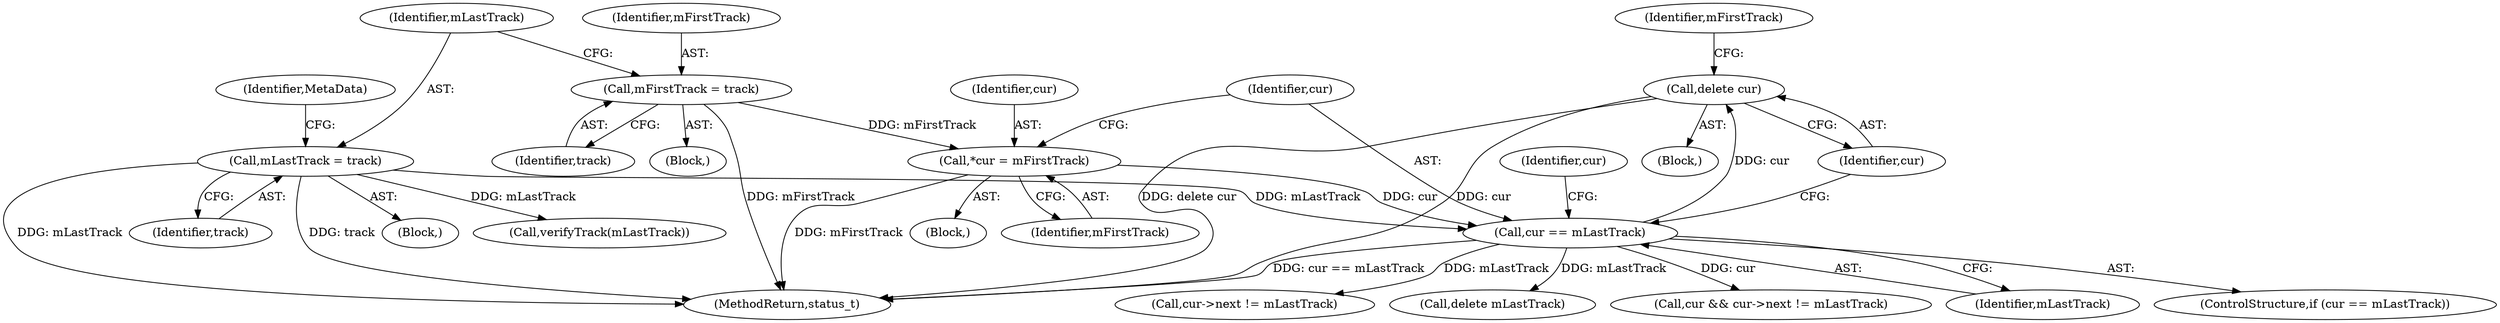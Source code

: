 digraph "0_Android_463a6f807e187828442949d1924e143cf07778c6@API" {
"1000524" [label="(Call,delete cur)"];
"1000520" [label="(Call,cur == mLastTrack)"];
"1000516" [label="(Call,*cur = mFirstTrack)"];
"1000442" [label="(Call,mFirstTrack = track)"];
"1000445" [label="(Call,mLastTrack = track)"];
"1000520" [label="(Call,cur == mLastTrack)"];
"1000443" [label="(Identifier,mFirstTrack)"];
"1000523" [label="(Block,)"];
"1000535" [label="(Identifier,cur)"];
"1000517" [label="(Identifier,cur)"];
"1000524" [label="(Call,delete cur)"];
"1000525" [label="(Identifier,cur)"];
"1000536" [label="(Call,cur->next != mLastTrack)"];
"1000552" [label="(Call,delete mLastTrack)"];
"1000514" [label="(Block,)"];
"1000534" [label="(Call,cur && cur->next != mLastTrack)"];
"1000521" [label="(Identifier,cur)"];
"1000447" [label="(Identifier,track)"];
"1000441" [label="(Block,)"];
"1000442" [label="(Call,mFirstTrack = track)"];
"1000516" [label="(Call,*cur = mFirstTrack)"];
"1000522" [label="(Identifier,mLastTrack)"];
"1000519" [label="(ControlStructure,if (cur == mLastTrack))"];
"1000446" [label="(Identifier,mLastTrack)"];
"1000518" [label="(Identifier,mFirstTrack)"];
"1002911" [label="(MethodReturn,status_t)"];
"1000445" [label="(Call,mLastTrack = track)"];
"1000422" [label="(Block,)"];
"1000448" [label="(Identifier,MetaData)"];
"1000444" [label="(Identifier,track)"];
"1000562" [label="(Call,verifyTrack(mLastTrack))"];
"1000527" [label="(Identifier,mFirstTrack)"];
"1000524" -> "1000523"  [label="AST: "];
"1000524" -> "1000525"  [label="CFG: "];
"1000525" -> "1000524"  [label="AST: "];
"1000527" -> "1000524"  [label="CFG: "];
"1000524" -> "1002911"  [label="DDG: cur"];
"1000524" -> "1002911"  [label="DDG: delete cur"];
"1000520" -> "1000524"  [label="DDG: cur"];
"1000520" -> "1000519"  [label="AST: "];
"1000520" -> "1000522"  [label="CFG: "];
"1000521" -> "1000520"  [label="AST: "];
"1000522" -> "1000520"  [label="AST: "];
"1000525" -> "1000520"  [label="CFG: "];
"1000535" -> "1000520"  [label="CFG: "];
"1000520" -> "1002911"  [label="DDG: cur == mLastTrack"];
"1000516" -> "1000520"  [label="DDG: cur"];
"1000445" -> "1000520"  [label="DDG: mLastTrack"];
"1000520" -> "1000534"  [label="DDG: cur"];
"1000520" -> "1000536"  [label="DDG: mLastTrack"];
"1000520" -> "1000552"  [label="DDG: mLastTrack"];
"1000516" -> "1000514"  [label="AST: "];
"1000516" -> "1000518"  [label="CFG: "];
"1000517" -> "1000516"  [label="AST: "];
"1000518" -> "1000516"  [label="AST: "];
"1000521" -> "1000516"  [label="CFG: "];
"1000516" -> "1002911"  [label="DDG: mFirstTrack"];
"1000442" -> "1000516"  [label="DDG: mFirstTrack"];
"1000442" -> "1000441"  [label="AST: "];
"1000442" -> "1000444"  [label="CFG: "];
"1000443" -> "1000442"  [label="AST: "];
"1000444" -> "1000442"  [label="AST: "];
"1000446" -> "1000442"  [label="CFG: "];
"1000442" -> "1002911"  [label="DDG: mFirstTrack"];
"1000445" -> "1000422"  [label="AST: "];
"1000445" -> "1000447"  [label="CFG: "];
"1000446" -> "1000445"  [label="AST: "];
"1000447" -> "1000445"  [label="AST: "];
"1000448" -> "1000445"  [label="CFG: "];
"1000445" -> "1002911"  [label="DDG: mLastTrack"];
"1000445" -> "1002911"  [label="DDG: track"];
"1000445" -> "1000562"  [label="DDG: mLastTrack"];
}
